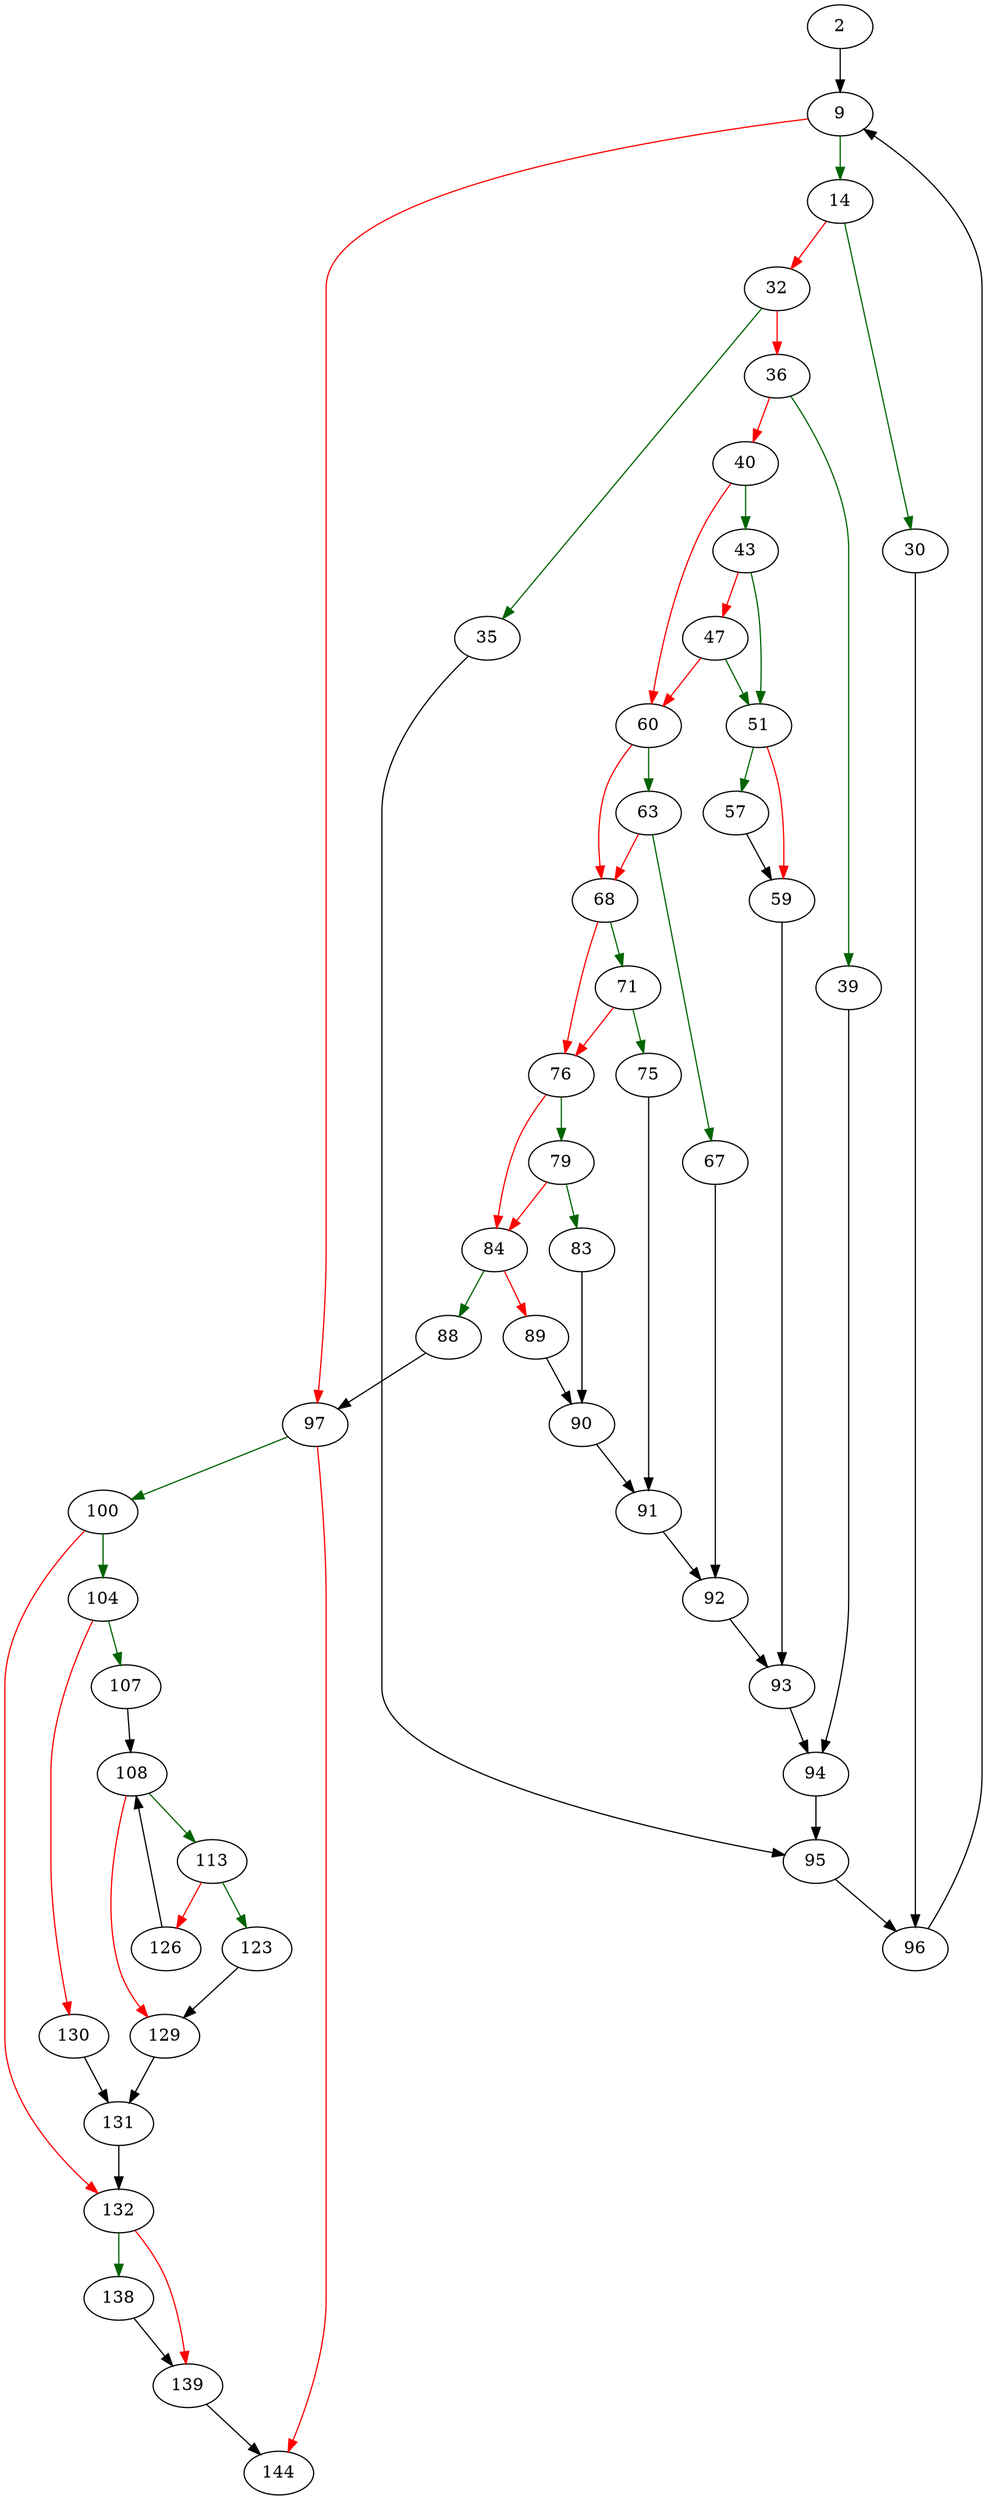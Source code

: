 strict digraph "sqlite3AffinityType" {
	// Node definitions.
	2 [entry=true];
	9;
	14;
	97;
	30;
	32;
	96;
	35;
	36;
	95;
	39;
	40;
	94;
	43;
	60;
	51;
	47;
	57;
	59;
	93;
	63;
	68;
	67;
	92;
	71;
	76;
	75;
	91;
	79;
	84;
	83;
	90;
	88;
	89;
	100;
	144;
	104;
	132;
	107;
	130;
	108;
	113;
	129;
	123;
	126;
	131;
	138;
	139;

	// Edge definitions.
	2 -> 9;
	9 -> 14 [
		color=darkgreen
		cond=true
	];
	9 -> 97 [
		color=red
		cond=false
	];
	14 -> 30 [
		color=darkgreen
		cond=true
	];
	14 -> 32 [
		color=red
		cond=false
	];
	97 -> 100 [
		color=darkgreen
		cond=true
	];
	97 -> 144 [
		color=red
		cond=false
	];
	30 -> 96;
	32 -> 35 [
		color=darkgreen
		cond=true
	];
	32 -> 36 [
		color=red
		cond=false
	];
	96 -> 9;
	35 -> 95;
	36 -> 39 [
		color=darkgreen
		cond=true
	];
	36 -> 40 [
		color=red
		cond=false
	];
	95 -> 96;
	39 -> 94;
	40 -> 43 [
		color=darkgreen
		cond=true
	];
	40 -> 60 [
		color=red
		cond=false
	];
	94 -> 95;
	43 -> 51 [
		color=darkgreen
		cond=true
	];
	43 -> 47 [
		color=red
		cond=false
	];
	60 -> 63 [
		color=darkgreen
		cond=true
	];
	60 -> 68 [
		color=red
		cond=false
	];
	51 -> 57 [
		color=darkgreen
		cond=true
	];
	51 -> 59 [
		color=red
		cond=false
	];
	47 -> 60 [
		color=red
		cond=false
	];
	47 -> 51 [
		color=darkgreen
		cond=true
	];
	57 -> 59;
	59 -> 93;
	93 -> 94;
	63 -> 68 [
		color=red
		cond=false
	];
	63 -> 67 [
		color=darkgreen
		cond=true
	];
	68 -> 71 [
		color=darkgreen
		cond=true
	];
	68 -> 76 [
		color=red
		cond=false
	];
	67 -> 92;
	92 -> 93;
	71 -> 76 [
		color=red
		cond=false
	];
	71 -> 75 [
		color=darkgreen
		cond=true
	];
	76 -> 79 [
		color=darkgreen
		cond=true
	];
	76 -> 84 [
		color=red
		cond=false
	];
	75 -> 91;
	91 -> 92;
	79 -> 84 [
		color=red
		cond=false
	];
	79 -> 83 [
		color=darkgreen
		cond=true
	];
	84 -> 88 [
		color=darkgreen
		cond=true
	];
	84 -> 89 [
		color=red
		cond=false
	];
	83 -> 90;
	90 -> 91;
	88 -> 97;
	89 -> 90;
	100 -> 104 [
		color=darkgreen
		cond=true
	];
	100 -> 132 [
		color=red
		cond=false
	];
	104 -> 107 [
		color=darkgreen
		cond=true
	];
	104 -> 130 [
		color=red
		cond=false
	];
	132 -> 138 [
		color=darkgreen
		cond=true
	];
	132 -> 139 [
		color=red
		cond=false
	];
	107 -> 108;
	130 -> 131;
	108 -> 113 [
		color=darkgreen
		cond=true
	];
	108 -> 129 [
		color=red
		cond=false
	];
	113 -> 123 [
		color=darkgreen
		cond=true
	];
	113 -> 126 [
		color=red
		cond=false
	];
	129 -> 131;
	123 -> 129;
	126 -> 108;
	131 -> 132;
	138 -> 139;
	139 -> 144;
}